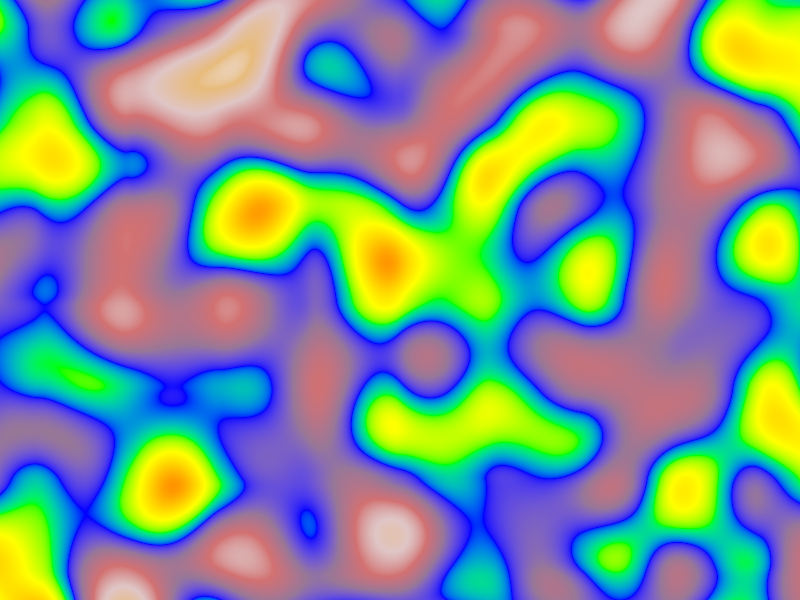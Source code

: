 #include "colors.inc"

camera {location <0, 0, -2>}
plane  
   {
   z,0 
   finish
      {
      ambient 1
      } 
   pigment
      {
      bozo 
      color_map
         {
         [0.0   color Black ]
         [0.1   color Red ]
         [0.2   color Orange ]
         [0.3   color Yellow ]
         [0.4   color Green ]
         [0.5   color Blue ]
         [0.6   color Violet ]
         [0.7   color Brown ]
         [0.8   color Pink ]
         [0.9   color Gold ]
         [1.0   color Silver ]
         }
      scale <1, 1, 1> * 0.3
      }
   }
